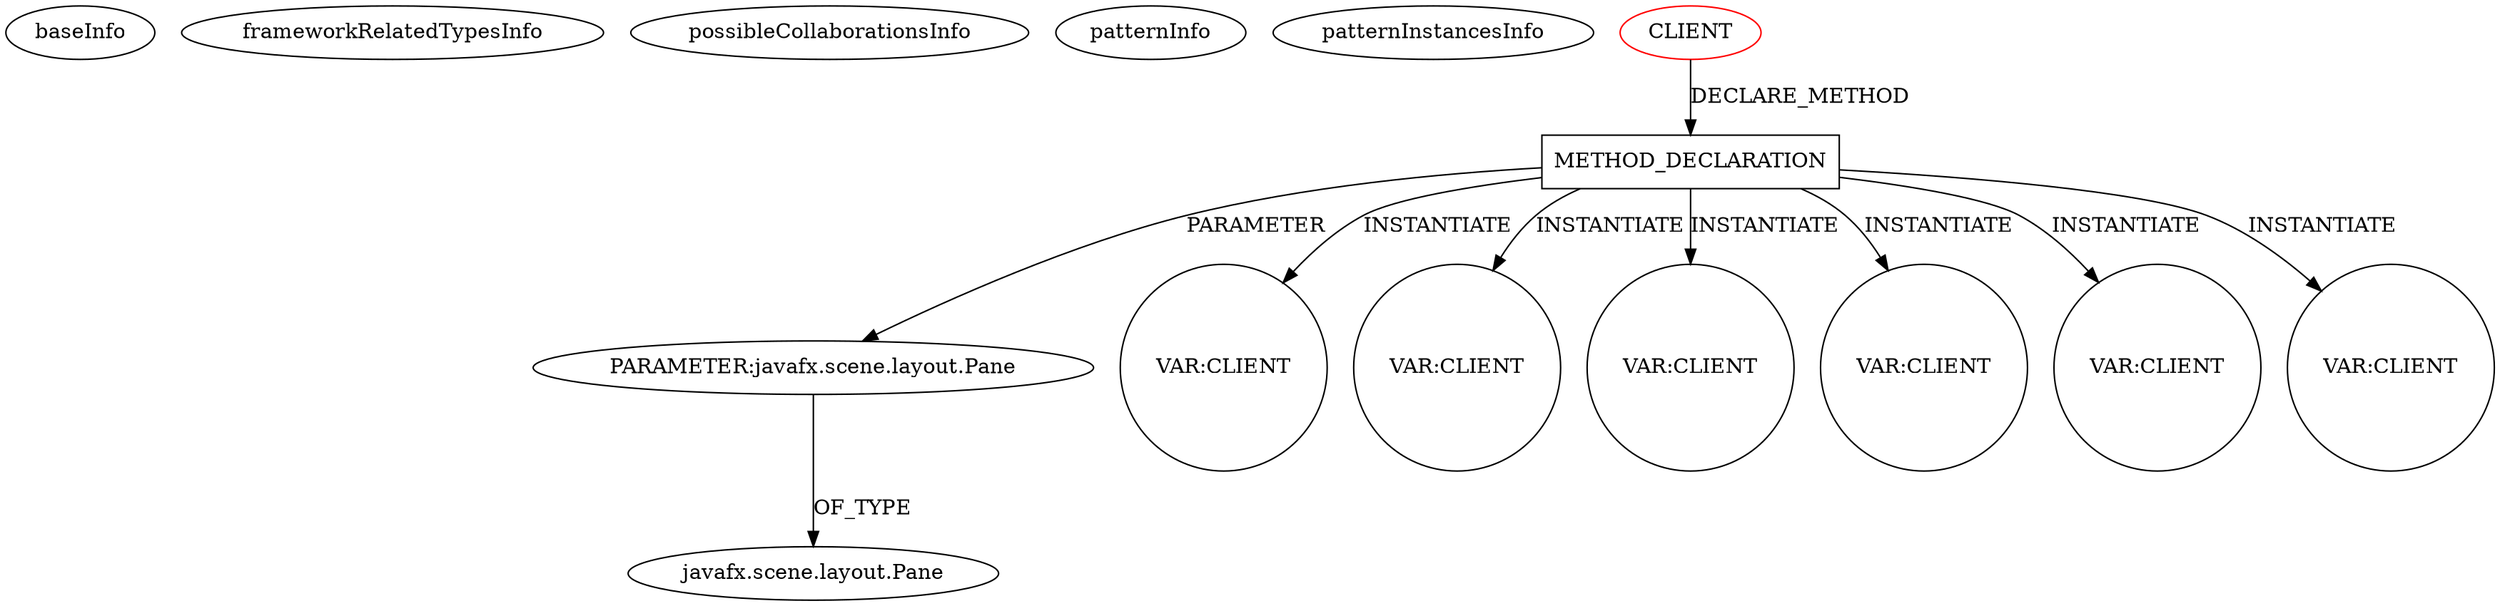 digraph {
baseInfo[graphId=3432,category="pattern",isAnonymous=false,possibleRelation=false]
frameworkRelatedTypesInfo[]
possibleCollaborationsInfo[]
patternInfo[frequency=3.0,patternRootClient=0]
patternInstancesInfo[0="Maxxa-MT-common~/Maxxa-MT-common/MT-common-master/src/cz/commons/example/graphics/branchNode/BranchElementExample.java~BranchElementExample~916",1="Maxxa-MT-common~/Maxxa-MT-common/MT-common-master/src/cz/commons/example/graphics/layoutManager/Example.java~Example~920",2="Maxxa-MT-common~/Maxxa-MT-common/MT-common-master/src/cz/commons/example/graphics/layoutManager/ExampleWithSecondPointCalculation.java~ExampleWithSecondPointCalculation~919"]
5[label="PARAMETER:javafx.scene.layout.Pane",vertexType="PARAMETER_DECLARATION",isFrameworkType=false]
6[label="javafx.scene.layout.Pane",vertexType="FRAMEWORK_CLASS_TYPE",isFrameworkType=false]
4[label="METHOD_DECLARATION",vertexType="CLIENT_METHOD_DECLARATION",isFrameworkType=false,shape=box]
0[label="CLIENT",vertexType="ROOT_CLIENT_CLASS_DECLARATION",isFrameworkType=false,color=red]
36[label="VAR:CLIENT",vertexType="VARIABLE_EXPRESION",isFrameworkType=false,shape=circle]
8[label="VAR:CLIENT",vertexType="VARIABLE_EXPRESION",isFrameworkType=false,shape=circle]
51[label="VAR:CLIENT",vertexType="VARIABLE_EXPRESION",isFrameworkType=false,shape=circle]
42[label="VAR:CLIENT",vertexType="VARIABLE_EXPRESION",isFrameworkType=false,shape=circle]
33[label="VAR:CLIENT",vertexType="VARIABLE_EXPRESION",isFrameworkType=false,shape=circle]
155[label="VAR:CLIENT",vertexType="VARIABLE_EXPRESION",isFrameworkType=false,shape=circle]
4->36[label="INSTANTIATE"]
4->42[label="INSTANTIATE"]
5->6[label="OF_TYPE"]
4->51[label="INSTANTIATE"]
4->5[label="PARAMETER"]
4->155[label="INSTANTIATE"]
4->33[label="INSTANTIATE"]
4->8[label="INSTANTIATE"]
0->4[label="DECLARE_METHOD"]
}
